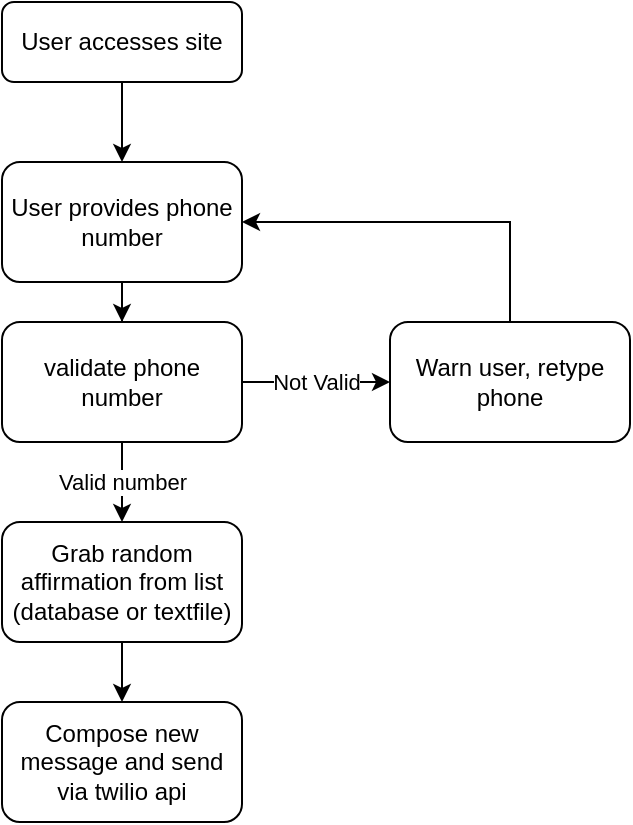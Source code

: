<mxfile version="15.4.0" type="device"><diagram id="C5RBs43oDa-KdzZeNtuy" name="Page-1"><mxGraphModel dx="1422" dy="815" grid="1" gridSize="10" guides="1" tooltips="1" connect="1" arrows="1" fold="1" page="1" pageScale="1" pageWidth="827" pageHeight="1169" math="0" shadow="0"><root><mxCell id="WIyWlLk6GJQsqaUBKTNV-0"/><mxCell id="WIyWlLk6GJQsqaUBKTNV-1" parent="WIyWlLk6GJQsqaUBKTNV-0"/><mxCell id="JRWPK6dZdeVzXAXETfov-3" style="edgeStyle=orthogonalEdgeStyle;rounded=0;orthogonalLoop=1;jettySize=auto;html=1;exitX=0.5;exitY=1;exitDx=0;exitDy=0;entryX=0.5;entryY=0;entryDx=0;entryDy=0;" parent="WIyWlLk6GJQsqaUBKTNV-1" source="WIyWlLk6GJQsqaUBKTNV-3" target="JRWPK6dZdeVzXAXETfov-0" edge="1"><mxGeometry relative="1" as="geometry"/></mxCell><mxCell id="WIyWlLk6GJQsqaUBKTNV-3" value="User accesses site" style="rounded=1;whiteSpace=wrap;html=1;fontSize=12;glass=0;strokeWidth=1;shadow=0;" parent="WIyWlLk6GJQsqaUBKTNV-1" vertex="1"><mxGeometry x="160" y="80" width="120" height="40" as="geometry"/></mxCell><mxCell id="JRWPK6dZdeVzXAXETfov-2" style="edgeStyle=orthogonalEdgeStyle;rounded=0;orthogonalLoop=1;jettySize=auto;html=1;exitX=0.5;exitY=1;exitDx=0;exitDy=0;" parent="WIyWlLk6GJQsqaUBKTNV-1" source="JRWPK6dZdeVzXAXETfov-0" target="JRWPK6dZdeVzXAXETfov-1" edge="1"><mxGeometry relative="1" as="geometry"/></mxCell><mxCell id="JRWPK6dZdeVzXAXETfov-0" value="User provides phone number" style="rounded=1;whiteSpace=wrap;html=1;" parent="WIyWlLk6GJQsqaUBKTNV-1" vertex="1"><mxGeometry x="160" y="160" width="120" height="60" as="geometry"/></mxCell><mxCell id="JRWPK6dZdeVzXAXETfov-4" value="Not Valid" style="edgeStyle=orthogonalEdgeStyle;rounded=0;orthogonalLoop=1;jettySize=auto;html=1;entryX=0;entryY=0.5;entryDx=0;entryDy=0;" parent="WIyWlLk6GJQsqaUBKTNV-1" source="JRWPK6dZdeVzXAXETfov-1" target="JRWPK6dZdeVzXAXETfov-5" edge="1"><mxGeometry relative="1" as="geometry"><mxPoint x="350" y="270" as="targetPoint"/></mxGeometry></mxCell><mxCell id="JRWPK6dZdeVzXAXETfov-10" value="Valid number" style="edgeStyle=orthogonalEdgeStyle;rounded=0;orthogonalLoop=1;jettySize=auto;html=1;entryX=0.5;entryY=0;entryDx=0;entryDy=0;" parent="WIyWlLk6GJQsqaUBKTNV-1" source="JRWPK6dZdeVzXAXETfov-1" target="JRWPK6dZdeVzXAXETfov-9" edge="1"><mxGeometry relative="1" as="geometry"/></mxCell><mxCell id="JRWPK6dZdeVzXAXETfov-1" value="validate phone number" style="rounded=1;whiteSpace=wrap;html=1;" parent="WIyWlLk6GJQsqaUBKTNV-1" vertex="1"><mxGeometry x="160" y="240" width="120" height="60" as="geometry"/></mxCell><mxCell id="JRWPK6dZdeVzXAXETfov-8" style="edgeStyle=orthogonalEdgeStyle;rounded=0;orthogonalLoop=1;jettySize=auto;html=1;entryX=1;entryY=0.5;entryDx=0;entryDy=0;" parent="WIyWlLk6GJQsqaUBKTNV-1" source="JRWPK6dZdeVzXAXETfov-5" target="JRWPK6dZdeVzXAXETfov-0" edge="1"><mxGeometry relative="1" as="geometry"><Array as="points"><mxPoint x="414" y="190"/></Array></mxGeometry></mxCell><mxCell id="JRWPK6dZdeVzXAXETfov-5" value="Warn user, retype phone" style="rounded=1;whiteSpace=wrap;html=1;" parent="WIyWlLk6GJQsqaUBKTNV-1" vertex="1"><mxGeometry x="354" y="240" width="120" height="60" as="geometry"/></mxCell><mxCell id="JRWPK6dZdeVzXAXETfov-12" value="" style="edgeStyle=orthogonalEdgeStyle;rounded=0;orthogonalLoop=1;jettySize=auto;html=1;" parent="WIyWlLk6GJQsqaUBKTNV-1" source="JRWPK6dZdeVzXAXETfov-9" target="JRWPK6dZdeVzXAXETfov-11" edge="1"><mxGeometry relative="1" as="geometry"/></mxCell><mxCell id="JRWPK6dZdeVzXAXETfov-9" value="Grab random affirmation from list (database or textfile)" style="rounded=1;whiteSpace=wrap;html=1;" parent="WIyWlLk6GJQsqaUBKTNV-1" vertex="1"><mxGeometry x="160" y="340" width="120" height="60" as="geometry"/></mxCell><mxCell id="JRWPK6dZdeVzXAXETfov-11" value="Compose new message and send via twilio api" style="rounded=1;whiteSpace=wrap;html=1;" parent="WIyWlLk6GJQsqaUBKTNV-1" vertex="1"><mxGeometry x="160" y="430" width="120" height="60" as="geometry"/></mxCell></root></mxGraphModel></diagram></mxfile>